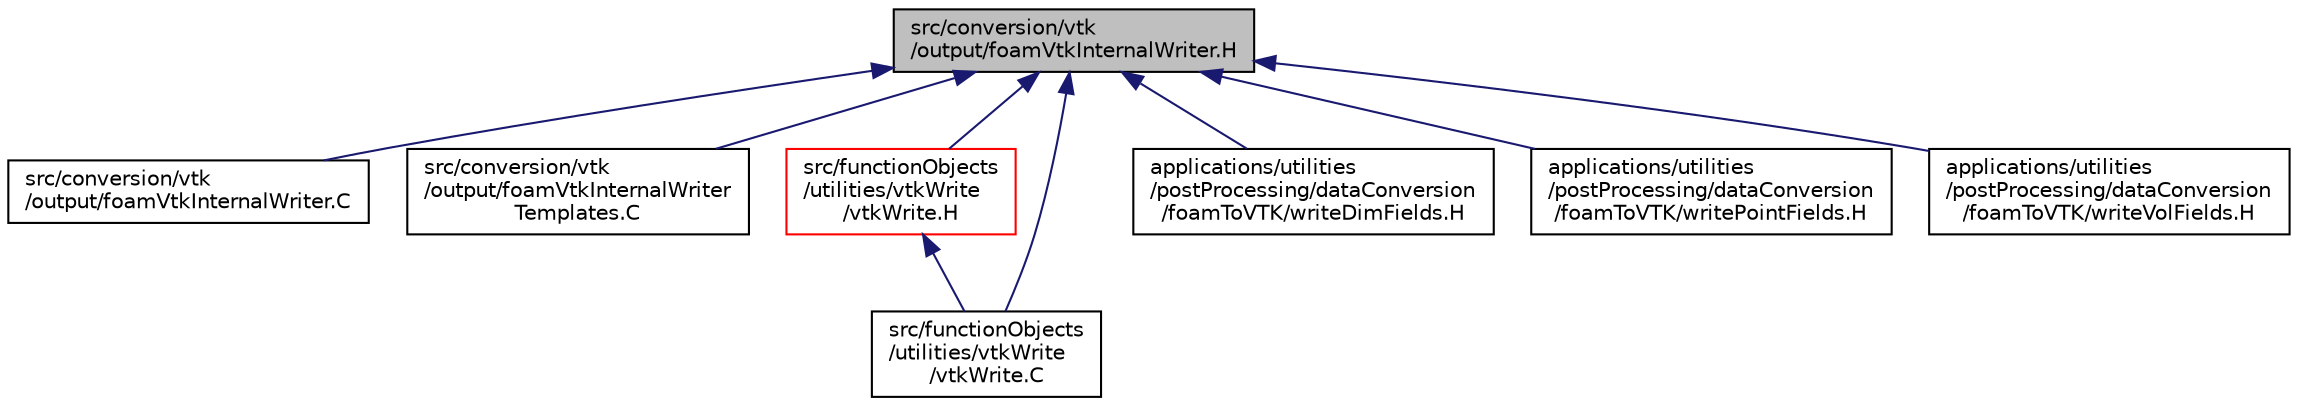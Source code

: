 digraph "src/conversion/vtk/output/foamVtkInternalWriter.H"
{
  bgcolor="transparent";
  edge [fontname="Helvetica",fontsize="10",labelfontname="Helvetica",labelfontsize="10"];
  node [fontname="Helvetica",fontsize="10",shape=record];
  Node1 [label="src/conversion/vtk\l/output/foamVtkInternalWriter.H",height=0.2,width=0.4,color="black", fillcolor="grey75", style="filled" fontcolor="black"];
  Node1 -> Node2 [dir="back",color="midnightblue",fontsize="10",style="solid",fontname="Helvetica"];
  Node2 [label="src/conversion/vtk\l/output/foamVtkInternalWriter.C",height=0.2,width=0.4,color="black",URL="$foamVtkInternalWriter_8C.html"];
  Node1 -> Node3 [dir="back",color="midnightblue",fontsize="10",style="solid",fontname="Helvetica"];
  Node3 [label="src/conversion/vtk\l/output/foamVtkInternalWriter\lTemplates.C",height=0.2,width=0.4,color="black",URL="$foamVtkInternalWriterTemplates_8C.html"];
  Node1 -> Node4 [dir="back",color="midnightblue",fontsize="10",style="solid",fontname="Helvetica"];
  Node4 [label="src/functionObjects\l/utilities/vtkWrite\l/vtkWrite.H",height=0.2,width=0.4,color="red",URL="$vtkWrite_8H.html"];
  Node4 -> Node5 [dir="back",color="midnightblue",fontsize="10",style="solid",fontname="Helvetica"];
  Node5 [label="src/functionObjects\l/utilities/vtkWrite\l/vtkWrite.C",height=0.2,width=0.4,color="black",URL="$vtkWrite_8C.html"];
  Node1 -> Node5 [dir="back",color="midnightblue",fontsize="10",style="solid",fontname="Helvetica"];
  Node1 -> Node6 [dir="back",color="midnightblue",fontsize="10",style="solid",fontname="Helvetica"];
  Node6 [label="applications/utilities\l/postProcessing/dataConversion\l/foamToVTK/writeDimFields.H",height=0.2,width=0.4,color="black",URL="$foamToVTK_2writeDimFields_8H.html",tooltip="Read dimensioned fields from disk and write with vtk::internalWriter. "];
  Node1 -> Node7 [dir="back",color="midnightblue",fontsize="10",style="solid",fontname="Helvetica"];
  Node7 [label="applications/utilities\l/postProcessing/dataConversion\l/foamToVTK/writePointFields.H",height=0.2,width=0.4,color="black",URL="$writePointFields_8H.html",tooltip="Read point fields from disk and write with vtk::internalWriter and vtk::patchWriter. "];
  Node1 -> Node8 [dir="back",color="midnightblue",fontsize="10",style="solid",fontname="Helvetica"];
  Node8 [label="applications/utilities\l/postProcessing/dataConversion\l/foamToVTK/writeVolFields.H",height=0.2,width=0.4,color="black",URL="$foamToVTK_2writeVolFields_8H.html",tooltip="Read volume fields from disk and write with vtk::internalWriter and vtk::patchWriter. "];
}
